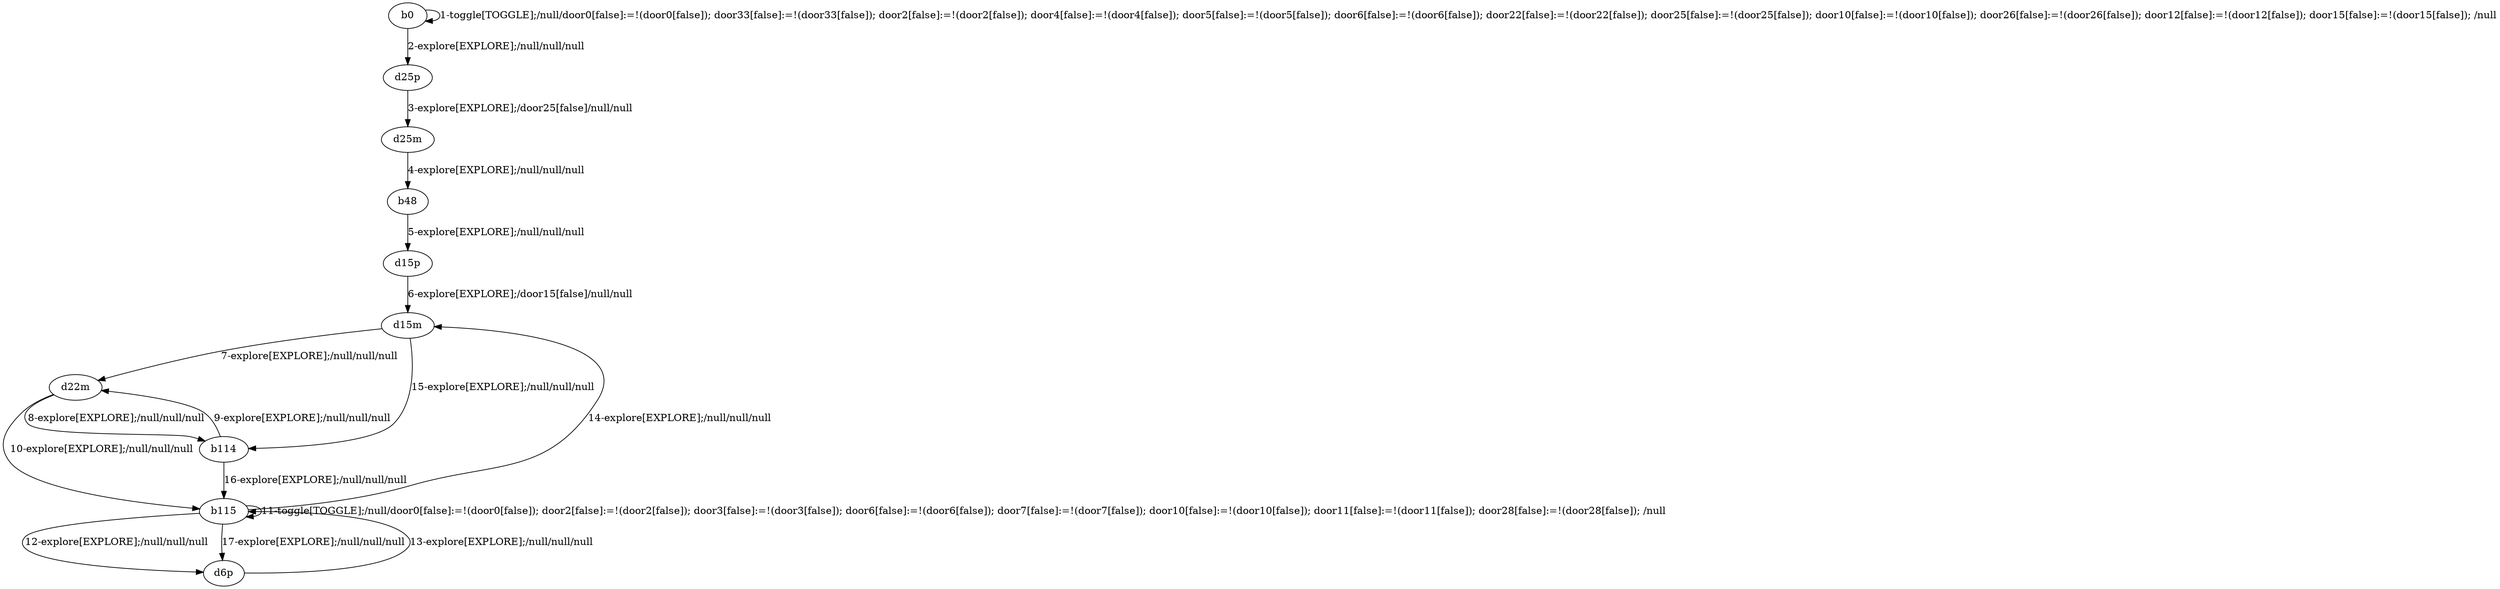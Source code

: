 # Total number of goals covered by this test: 6
# b115 --> b115
# b114 --> d22m
# d22m --> b114
# d6p --> b115
# d22m --> b115
# b115 --> d15m

digraph g {
"b0" -> "b0" [label = "1-toggle[TOGGLE];/null/door0[false]:=!(door0[false]); door33[false]:=!(door33[false]); door2[false]:=!(door2[false]); door4[false]:=!(door4[false]); door5[false]:=!(door5[false]); door6[false]:=!(door6[false]); door22[false]:=!(door22[false]); door25[false]:=!(door25[false]); door10[false]:=!(door10[false]); door26[false]:=!(door26[false]); door12[false]:=!(door12[false]); door15[false]:=!(door15[false]); /null"];
"b0" -> "d25p" [label = "2-explore[EXPLORE];/null/null/null"];
"d25p" -> "d25m" [label = "3-explore[EXPLORE];/door25[false]/null/null"];
"d25m" -> "b48" [label = "4-explore[EXPLORE];/null/null/null"];
"b48" -> "d15p" [label = "5-explore[EXPLORE];/null/null/null"];
"d15p" -> "d15m" [label = "6-explore[EXPLORE];/door15[false]/null/null"];
"d15m" -> "d22m" [label = "7-explore[EXPLORE];/null/null/null"];
"d22m" -> "b114" [label = "8-explore[EXPLORE];/null/null/null"];
"b114" -> "d22m" [label = "9-explore[EXPLORE];/null/null/null"];
"d22m" -> "b115" [label = "10-explore[EXPLORE];/null/null/null"];
"b115" -> "b115" [label = "11-toggle[TOGGLE];/null/door0[false]:=!(door0[false]); door2[false]:=!(door2[false]); door3[false]:=!(door3[false]); door6[false]:=!(door6[false]); door7[false]:=!(door7[false]); door10[false]:=!(door10[false]); door11[false]:=!(door11[false]); door28[false]:=!(door28[false]); /null"];
"b115" -> "d6p" [label = "12-explore[EXPLORE];/null/null/null"];
"d6p" -> "b115" [label = "13-explore[EXPLORE];/null/null/null"];
"b115" -> "d15m" [label = "14-explore[EXPLORE];/null/null/null"];
"d15m" -> "b114" [label = "15-explore[EXPLORE];/null/null/null"];
"b114" -> "b115" [label = "16-explore[EXPLORE];/null/null/null"];
"b115" -> "d6p" [label = "17-explore[EXPLORE];/null/null/null"];
}
